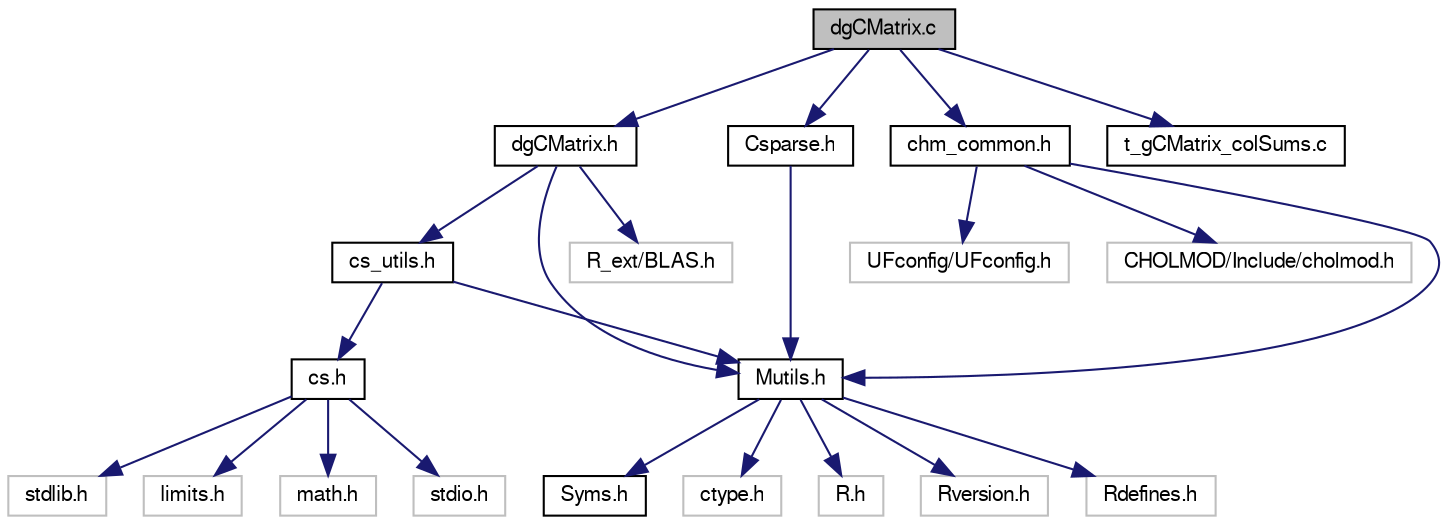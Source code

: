 digraph G
{
  edge [fontname="FreeSans",fontsize=10,labelfontname="FreeSans",labelfontsize=10];
  node [fontname="FreeSans",fontsize=10,shape=record];
  Node1 [label="dgCMatrix.c",height=0.2,width=0.4,color="black", fillcolor="grey75", style="filled" fontcolor="black"];
  Node1 -> Node2 [color="midnightblue",fontsize=10,style="solid",fontname="FreeSans"];
  Node2 [label="dgCMatrix.h",height=0.2,width=0.4,color="black", fillcolor="white", style="filled",URL="$dgCMatrix_8h.html"];
  Node2 -> Node3 [color="midnightblue",fontsize=10,style="solid",fontname="FreeSans"];
  Node3 [label="R_ext/BLAS.h",height=0.2,width=0.4,color="grey75", fillcolor="white", style="filled"];
  Node2 -> Node4 [color="midnightblue",fontsize=10,style="solid",fontname="FreeSans"];
  Node4 [label="Mutils.h",height=0.2,width=0.4,color="black", fillcolor="white", style="filled",URL="$Mutils_8h.html"];
  Node4 -> Node5 [color="midnightblue",fontsize=10,style="solid",fontname="FreeSans"];
  Node5 [label="ctype.h",height=0.2,width=0.4,color="grey75", fillcolor="white", style="filled"];
  Node4 -> Node6 [color="midnightblue",fontsize=10,style="solid",fontname="FreeSans"];
  Node6 [label="R.h",height=0.2,width=0.4,color="grey75", fillcolor="white", style="filled"];
  Node4 -> Node7 [color="midnightblue",fontsize=10,style="solid",fontname="FreeSans"];
  Node7 [label="Rversion.h",height=0.2,width=0.4,color="grey75", fillcolor="white", style="filled"];
  Node4 -> Node8 [color="midnightblue",fontsize=10,style="solid",fontname="FreeSans"];
  Node8 [label="Rdefines.h",height=0.2,width=0.4,color="grey75", fillcolor="white", style="filled"];
  Node4 -> Node9 [color="midnightblue",fontsize=10,style="solid",fontname="FreeSans"];
  Node9 [label="Syms.h",height=0.2,width=0.4,color="black", fillcolor="white", style="filled",URL="$Syms_8h.html"];
  Node2 -> Node10 [color="midnightblue",fontsize=10,style="solid",fontname="FreeSans"];
  Node10 [label="cs_utils.h",height=0.2,width=0.4,color="black", fillcolor="white", style="filled",URL="$cs__utils_8h.html"];
  Node10 -> Node11 [color="midnightblue",fontsize=10,style="solid",fontname="FreeSans"];
  Node11 [label="cs.h",height=0.2,width=0.4,color="black", fillcolor="white", style="filled",URL="$cs_8h.html"];
  Node11 -> Node12 [color="midnightblue",fontsize=10,style="solid",fontname="FreeSans"];
  Node12 [label="stdlib.h",height=0.2,width=0.4,color="grey75", fillcolor="white", style="filled"];
  Node11 -> Node13 [color="midnightblue",fontsize=10,style="solid",fontname="FreeSans"];
  Node13 [label="limits.h",height=0.2,width=0.4,color="grey75", fillcolor="white", style="filled"];
  Node11 -> Node14 [color="midnightblue",fontsize=10,style="solid",fontname="FreeSans"];
  Node14 [label="math.h",height=0.2,width=0.4,color="grey75", fillcolor="white", style="filled"];
  Node11 -> Node15 [color="midnightblue",fontsize=10,style="solid",fontname="FreeSans"];
  Node15 [label="stdio.h",height=0.2,width=0.4,color="grey75", fillcolor="white", style="filled"];
  Node10 -> Node4 [color="midnightblue",fontsize=10,style="solid",fontname="FreeSans"];
  Node1 -> Node16 [color="midnightblue",fontsize=10,style="solid",fontname="FreeSans"];
  Node16 [label="Csparse.h",height=0.2,width=0.4,color="black", fillcolor="white", style="filled",URL="$Csparse_8h.html"];
  Node16 -> Node4 [color="midnightblue",fontsize=10,style="solid",fontname="FreeSans"];
  Node1 -> Node17 [color="midnightblue",fontsize=10,style="solid",fontname="FreeSans"];
  Node17 [label="chm_common.h",height=0.2,width=0.4,color="black", fillcolor="white", style="filled",URL="$chm__common_8h.html"];
  Node17 -> Node18 [color="midnightblue",fontsize=10,style="solid",fontname="FreeSans"];
  Node18 [label="UFconfig/UFconfig.h",height=0.2,width=0.4,color="grey75", fillcolor="white", style="filled"];
  Node17 -> Node19 [color="midnightblue",fontsize=10,style="solid",fontname="FreeSans"];
  Node19 [label="CHOLMOD/Include/cholmod.h",height=0.2,width=0.4,color="grey75", fillcolor="white", style="filled"];
  Node17 -> Node4 [color="midnightblue",fontsize=10,style="solid",fontname="FreeSans"];
  Node1 -> Node20 [color="midnightblue",fontsize=10,style="solid",fontname="FreeSans"];
  Node20 [label="t_gCMatrix_colSums.c",height=0.2,width=0.4,color="black", fillcolor="white", style="filled",URL="$t__gCMatrix__colSums_8c.html"];
}
